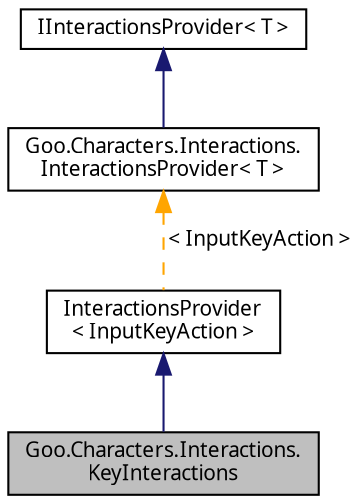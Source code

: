 digraph "Goo.Characters.Interactions.KeyInteractions"
{
 // LATEX_PDF_SIZE
  edge [fontname="Calibrii",fontsize="10",labelfontname="Calibrii",labelfontsize="10"];
  node [fontname="Calibrii",fontsize="10",shape=record];
  Node1 [label="Goo.Characters.Interactions.\lKeyInteractions",height=0.2,width=0.4,color="black", fillcolor="grey75", style="filled", fontcolor="black",tooltip=" "];
  Node2 -> Node1 [dir="back",color="midnightblue",fontsize="10",style="solid",fontname="Calibrii"];
  Node2 [label="InteractionsProvider\l\< InputKeyAction \>",height=0.2,width=0.4,color="black", fillcolor="white", style="filled",URL="$dd/d71/classGoo_1_1Characters_1_1Interactions_1_1InteractionsProvider.html",tooltip=" "];
  Node3 -> Node2 [dir="back",color="orange",fontsize="10",style="dashed",label=" \< InputKeyAction \>" ,fontname="Calibrii"];
  Node3 [label="Goo.Characters.Interactions.\lInteractionsProvider\< T \>",height=0.2,width=0.4,color="black", fillcolor="white", style="filled",URL="$dd/d71/classGoo_1_1Characters_1_1Interactions_1_1InteractionsProvider.html",tooltip=" "];
  Node4 -> Node3 [dir="back",color="midnightblue",fontsize="10",style="solid",fontname="Calibrii"];
  Node4 [label="IInteractionsProvider\< T \>",height=0.2,width=0.4,color="black", fillcolor="white", style="filled",URL="$df/d29/interfaceGoo_1_1Characters_1_1Interactions_1_1IInteractionsProvider.html",tooltip=" "];
}
